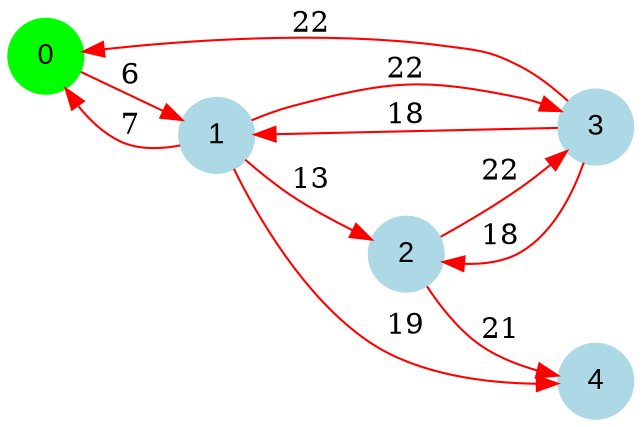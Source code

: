 digraph graphe {
rankdir = LR;
edge [color=red];
0 [fontname="Arial", shape = circle, color=green, style=filled];
1 [fontname="Arial", shape = circle, color=lightblue, style=filled];
2 [fontname="Arial", shape = circle, color=lightblue, style=filled];
3 [fontname="Arial", shape = circle, color=lightblue, style=filled];
4 [fontname="Arial", shape = circle, color=lightblue, style=filled];
	0 -> 1 [label = "6"];
	1 -> 0 [label = "7"];
	1 -> 2 [label = "13"];
	1 -> 3 [label = "22"];
	1 -> 4 [label = "19"];
	2 -> 3 [label = "22"];
	2 -> 4 [label = "21"];
	3 -> 0 [label = "22"];
	3 -> 1 [label = "18"];
	3 -> 2 [label = "18"];
}